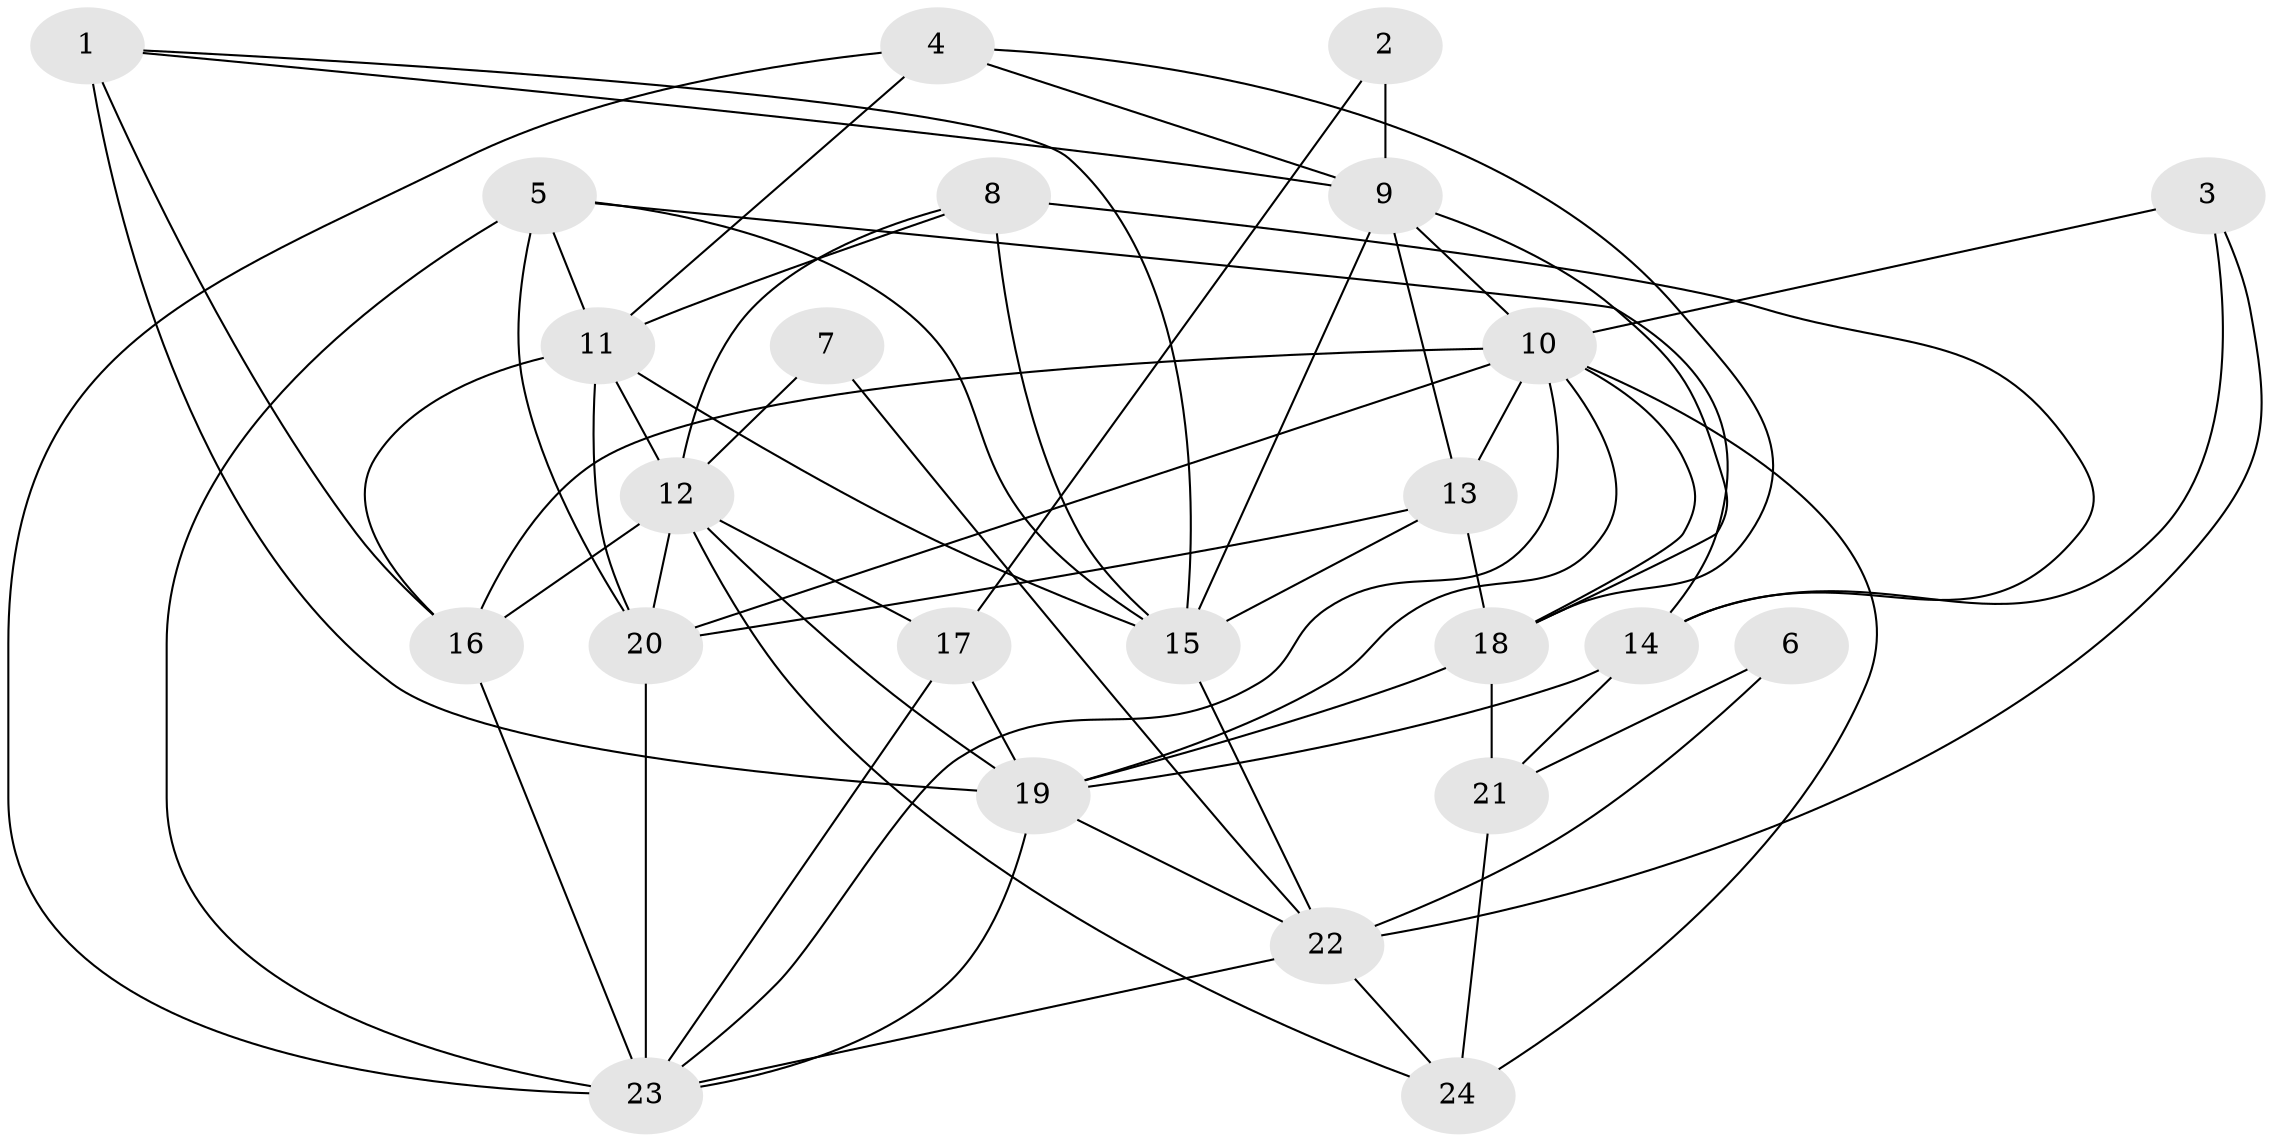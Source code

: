 // original degree distribution, {4: 0.31666666666666665, 6: 0.1, 3: 0.3333333333333333, 8: 0.016666666666666666, 2: 0.1, 9: 0.016666666666666666, 5: 0.08333333333333333, 7: 0.03333333333333333}
// Generated by graph-tools (version 1.1) at 2025/37/03/04/25 23:37:06]
// undirected, 24 vertices, 63 edges
graph export_dot {
  node [color=gray90,style=filled];
  1;
  2;
  3;
  4;
  5;
  6;
  7;
  8;
  9;
  10;
  11;
  12;
  13;
  14;
  15;
  16;
  17;
  18;
  19;
  20;
  21;
  22;
  23;
  24;
  1 -- 9 [weight=1.0];
  1 -- 15 [weight=1.0];
  1 -- 16 [weight=1.0];
  1 -- 19 [weight=2.0];
  2 -- 9 [weight=2.0];
  2 -- 17 [weight=1.0];
  3 -- 10 [weight=1.0];
  3 -- 14 [weight=1.0];
  3 -- 22 [weight=1.0];
  4 -- 9 [weight=1.0];
  4 -- 11 [weight=1.0];
  4 -- 18 [weight=1.0];
  4 -- 23 [weight=1.0];
  5 -- 11 [weight=1.0];
  5 -- 14 [weight=1.0];
  5 -- 15 [weight=1.0];
  5 -- 20 [weight=1.0];
  5 -- 23 [weight=2.0];
  6 -- 21 [weight=1.0];
  6 -- 22 [weight=2.0];
  7 -- 12 [weight=1.0];
  7 -- 22 [weight=1.0];
  8 -- 11 [weight=1.0];
  8 -- 12 [weight=1.0];
  8 -- 14 [weight=1.0];
  8 -- 15 [weight=2.0];
  9 -- 10 [weight=2.0];
  9 -- 13 [weight=1.0];
  9 -- 15 [weight=1.0];
  9 -- 18 [weight=1.0];
  10 -- 13 [weight=3.0];
  10 -- 16 [weight=1.0];
  10 -- 18 [weight=1.0];
  10 -- 19 [weight=1.0];
  10 -- 20 [weight=3.0];
  10 -- 23 [weight=1.0];
  10 -- 24 [weight=1.0];
  11 -- 12 [weight=1.0];
  11 -- 15 [weight=1.0];
  11 -- 16 [weight=1.0];
  11 -- 20 [weight=1.0];
  12 -- 16 [weight=1.0];
  12 -- 17 [weight=1.0];
  12 -- 19 [weight=1.0];
  12 -- 20 [weight=2.0];
  12 -- 24 [weight=1.0];
  13 -- 15 [weight=1.0];
  13 -- 18 [weight=2.0];
  13 -- 20 [weight=1.0];
  14 -- 19 [weight=3.0];
  14 -- 21 [weight=1.0];
  15 -- 22 [weight=1.0];
  16 -- 23 [weight=2.0];
  17 -- 19 [weight=1.0];
  17 -- 23 [weight=1.0];
  18 -- 19 [weight=1.0];
  18 -- 21 [weight=2.0];
  19 -- 22 [weight=1.0];
  19 -- 23 [weight=2.0];
  20 -- 23 [weight=1.0];
  21 -- 24 [weight=1.0];
  22 -- 23 [weight=1.0];
  22 -- 24 [weight=1.0];
}

